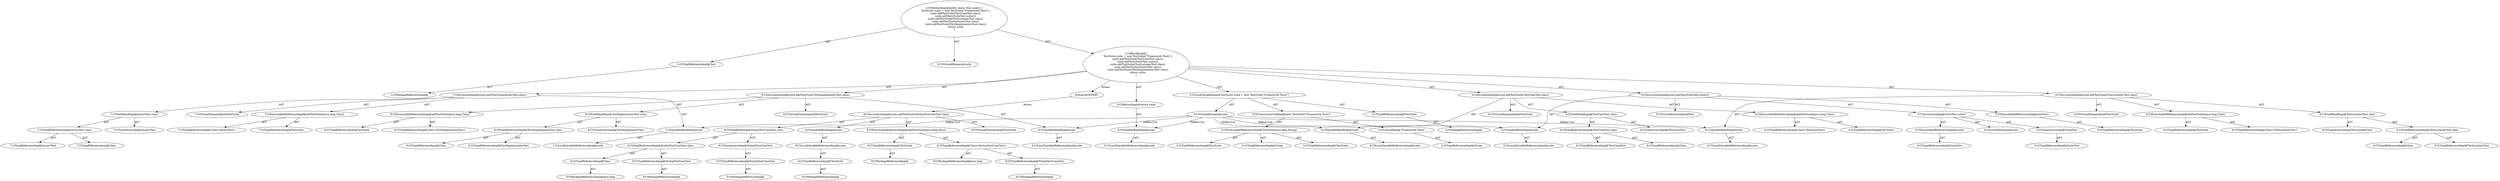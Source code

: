 digraph "suite#?" {
0 [label="2:CtTypeReferenceImpl@Test" shape=ellipse]
1 [label="2:CtPackageReferenceImpl@" shape=ellipse]
2 [label="2:CtVirtualElement@suite" shape=ellipse]
3 [label="3:CtTypeReferenceImpl@TestSuite" shape=ellipse]
4 [label="3:CtPackageReferenceImpl@" shape=ellipse]
5 [label="3:CtExecutableReferenceImpl@TestSuite(java.lang.String)" shape=ellipse]
6 [label="3:CtTypeReferenceImpl@TestSuite" shape=ellipse]
7 [label="3:CtTypeReferenceImpl@TestSuite" shape=ellipse]
8 [label="3:CtTypeReferenceImpl@String" shape=ellipse]
9 [label="3:CtLiteralImpl@\"Framework Tests\"" shape=ellipse]
10 [label="3:CtTypeReferenceImpl@String" shape=ellipse]
11 [label="3:CtConstructorCallImpl@new TestSuite(\"Framework Tests\")" shape=ellipse]
12 [label="3:CtVirtualElement@suite" shape=ellipse]
13 [label="3:CtLocalVariableImpl@TestSuite suite = new TestSuite(\"Framework Tests\")" shape=ellipse]
14 [label="4:CtExecutableReferenceImpl@addTestSuite(java.lang.Class)" shape=ellipse]
15 [label="4:CtTypeReferenceImpl@TestSuite" shape=ellipse]
16 [label="4:CtTypeReferenceImpl@Class<TestCaseTest>" shape=ellipse]
17 [label="4:CtVirtualElement@addTestSuite" shape=ellipse]
18 [label="4:CtVariableReadImpl@suite" shape=ellipse]
19 [label="4:CtLocalVariableReferenceImpl@suite" shape=ellipse]
20 [label="4:CtFieldReferenceImpl@TestCaseTest.class" shape=ellipse]
21 [label="4:CtTypeReferenceImpl@TestCaseTest" shape=ellipse]
22 [label="4:CtTypeReferenceImpl@Class" shape=ellipse]
23 [label="4:CtFieldReadImpl@TestCaseTest.class" shape=ellipse]
24 [label="4:CtTypeAccessImpl@TestCaseTest" shape=ellipse]
25 [label="4:CtInvocationImpl@suite.addTestSuite(TestCaseTest.class)" shape=ellipse]
26 [label="5:CtExecutableReferenceImpl@addTest()" shape=ellipse]
27 [label="5:CtTypeReferenceImpl@TestSuite" shape=ellipse]
28 [label="5:CtVirtualElement@addTest" shape=ellipse]
29 [label="5:CtVariableReadImpl@suite" shape=ellipse]
30 [label="5:CtLocalVariableReferenceImpl@suite" shape=ellipse]
31 [label="5:CtExecutableReferenceImpl@suite()" shape=ellipse]
32 [label="5:CtTypeReferenceImpl@SuiteTest" shape=ellipse]
33 [label="5:CtVirtualElement@suite" shape=ellipse]
34 [label="5:CtTypeAccessImpl@SuiteTest" shape=ellipse]
35 [label="5:CtTypeReferenceImpl@SuiteTest" shape=ellipse]
36 [label="5:CtInvocationImpl@SuiteTest.suite()" shape=ellipse]
37 [label="5:CtInvocationImpl@suite.addTest(SuiteTest.suite())" shape=ellipse]
38 [label="6:CtExecutableReferenceImpl@addTestSuite(java.lang.Class)" shape=ellipse]
39 [label="6:CtTypeReferenceImpl@TestSuite" shape=ellipse]
40 [label="6:CtTypeReferenceImpl@Class<TestListenerTest>" shape=ellipse]
41 [label="6:CtVirtualElement@addTestSuite" shape=ellipse]
42 [label="6:CtVariableReadImpl@suite" shape=ellipse]
43 [label="6:CtLocalVariableReferenceImpl@suite" shape=ellipse]
44 [label="6:CtFieldReferenceImpl@TestListenerTest.class" shape=ellipse]
45 [label="6:CtTypeReferenceImpl@TestListenerTest" shape=ellipse]
46 [label="6:CtTypeReferenceImpl@Class" shape=ellipse]
47 [label="6:CtFieldReadImpl@TestListenerTest.class" shape=ellipse]
48 [label="6:CtTypeAccessImpl@TestListenerTest" shape=ellipse]
49 [label="6:CtInvocationImpl@suite.addTestSuite(TestListenerTest.class)" shape=ellipse]
50 [label="7:CtExecutableReferenceImpl@addTestSuite(java.lang.Class)" shape=ellipse]
51 [label="7:CtTypeReferenceImpl@TestSuite" shape=ellipse]
52 [label="7:CtTypeReferenceImpl@Class<AssertTest>" shape=ellipse]
53 [label="7:CtVirtualElement@addTestSuite" shape=ellipse]
54 [label="7:CtVariableReadImpl@suite" shape=ellipse]
55 [label="7:CtLocalVariableReferenceImpl@suite" shape=ellipse]
56 [label="7:CtFieldReferenceImpl@AssertTest.class" shape=ellipse]
57 [label="7:CtTypeReferenceImpl@AssertTest" shape=ellipse]
58 [label="7:CtTypeReferenceImpl@Class" shape=ellipse]
59 [label="7:CtFieldReadImpl@AssertTest.class" shape=ellipse]
60 [label="7:CtTypeAccessImpl@AssertTest" shape=ellipse]
61 [label="7:CtInvocationImpl@suite.addTestSuite(AssertTest.class)" shape=ellipse]
62 [label="8:CtExecutableReferenceImpl@addTestSuite(java.lang.Class)" shape=ellipse]
63 [label="8:CtTypeReferenceImpl@TestSuite" shape=ellipse]
64 [label="8:CtTypeReferenceImpl@Class<TestImplementorTest>" shape=ellipse]
65 [label="8:CtVirtualElement@addTestSuite" shape=ellipse]
66 [label="8:CtVariableReadImpl@suite" shape=ellipse]
67 [label="8:CtLocalVariableReferenceImpl@suite" shape=ellipse]
68 [label="8:CtFieldReferenceImpl@TestImplementorTest.class" shape=ellipse]
69 [label="8:CtTypeReferenceImpl@TestImplementorTest" shape=ellipse]
70 [label="8:CtTypeReferenceImpl@Class" shape=ellipse]
71 [label="8:CtFieldReadImpl@TestImplementorTest.class" shape=ellipse]
72 [label="8:CtTypeAccessImpl@TestImplementorTest" shape=ellipse]
73 [label="8:CtInvocationImpl@suite.addTestSuite(TestImplementorTest.class)" shape=ellipse]
74 [label="9:CtVariableReadImpl@suite" shape=ellipse]
75 [label="9:CtLocalVariableReferenceImpl@suite" shape=ellipse]
76 [label="9:CtReturnImpl@return suite" shape=ellipse]
77 [label="2:CtBlockImpl@\{
    TestSuite suite = new TestSuite(\"Framework Tests\");
    suite.addTestSuite(TestCaseTest.class);
    suite.addTest(SuiteTest.suite());
    suite.addTestSuite(TestListenerTest.class);
    suite.addTestSuite(AssertTest.class);
    suite.addTestSuite(TestImplementorTest.class);
    return suite;
\}" shape=ellipse]
78 [label="2:CtMethodImpl@public static Test suite() \{
    TestSuite suite = new TestSuite(\"Framework Tests\");
    suite.addTestSuite(TestCaseTest.class);
    suite.addTest(SuiteTest.suite());
    suite.addTestSuite(TestListenerTest.class);
    suite.addTestSuite(AssertTest.class);
    suite.addTestSuite(TestImplementorTest.class);
    return suite;
\}" shape=ellipse]
79 [label="9:Insert@INSERT" shape=ellipse]
80 [label="9:CtPackageReferenceImpl@" shape=ellipse]
81 [label="9:CtTypeReferenceImpl@TestSuite" shape=ellipse]
82 [label="9:CtLocalVariableReferenceImpl@suite" shape=ellipse]
83 [label="9:CtVariableReadImpl@suite" shape=ellipse]
84 [label="9:CtPackageReferenceImpl@" shape=ellipse]
85 [label="9:CtTypeReferenceImpl@TestSuite" shape=ellipse]
86 [label="9:CtPackageReferenceImpl@java.lang" shape=ellipse]
87 [label="9:CtPackageReferenceImpl@" shape=ellipse]
88 [label="9:CtTypeReferenceImpl@NoArgTestCaseTest" shape=ellipse]
89 [label="9:CtTypeReferenceImpl@Class<NoArgTestCaseTest>" shape=ellipse]
90 [label="9:CtExecutableReferenceImpl@addTestSuite(java.lang.Class)" shape=ellipse]
91 [label="9:CtPackageReferenceImpl@" shape=ellipse]
92 [label="9:CtTypeReferenceImpl@NoArgTestCaseTest" shape=ellipse]
93 [label="9:CtTypeAccessImpl@NoArgTestCaseTest" shape=ellipse]
94 [label="9:CtPackageReferenceImpl@" shape=ellipse]
95 [label="9:CtTypeReferenceImpl@NoArgTestCaseTest" shape=ellipse]
96 [label="9:CtPackageReferenceImpl@java.lang" shape=ellipse]
97 [label="9:CtTypeReferenceImpl@Class" shape=ellipse]
98 [label="9:CtFieldReferenceImpl@NoArgTestCaseTest.class" shape=ellipse]
99 [label="9:CtFieldReadImpl@NoArgTestCaseTest.class" shape=ellipse]
100 [label="9:CtInvocationImpl@suite.addTestSuite(NoArgTestCaseTest.class)" shape=ellipse]
101 [label="9:CtVirtualElement@addTestSuite" shape=ellipse]
0 -> 1 [label="AST"];
3 -> 4 [label="AST"];
5 -> 6 [label="AST"];
5 -> 7 [label="AST"];
5 -> 8 [label="AST"];
9 -> 10 [label="AST"];
11 -> 5 [label="AST"];
11 -> 9 [label="AST"];
12 -> 18 [label="Define-Use"];
12 -> 29 [label="Define-Use"];
12 -> 42 [label="Define-Use"];
12 -> 54 [label="Define-Use"];
12 -> 66 [label="Define-Use"];
12 -> 74 [label="Define-Use"];
13 -> 12 [label="AST"];
13 -> 3 [label="AST"];
13 -> 11 [label="AST"];
14 -> 15 [label="AST"];
14 -> 16 [label="AST"];
18 -> 19 [label="AST"];
20 -> 21 [label="AST"];
20 -> 22 [label="AST"];
23 -> 24 [label="AST"];
23 -> 20 [label="AST"];
25 -> 17 [label="AST"];
25 -> 18 [label="AST"];
25 -> 14 [label="AST"];
25 -> 23 [label="AST"];
26 -> 27 [label="AST"];
29 -> 30 [label="AST"];
31 -> 32 [label="AST"];
34 -> 35 [label="AST"];
36 -> 33 [label="AST"];
36 -> 34 [label="AST"];
36 -> 31 [label="AST"];
37 -> 28 [label="AST"];
37 -> 29 [label="AST"];
37 -> 26 [label="AST"];
37 -> 36 [label="AST"];
38 -> 39 [label="AST"];
38 -> 40 [label="AST"];
42 -> 43 [label="AST"];
44 -> 45 [label="AST"];
44 -> 46 [label="AST"];
47 -> 48 [label="AST"];
47 -> 44 [label="AST"];
49 -> 41 [label="AST"];
49 -> 42 [label="AST"];
49 -> 38 [label="AST"];
49 -> 47 [label="AST"];
50 -> 51 [label="AST"];
50 -> 52 [label="AST"];
54 -> 55 [label="AST"];
56 -> 57 [label="AST"];
56 -> 58 [label="AST"];
59 -> 60 [label="AST"];
59 -> 56 [label="AST"];
61 -> 53 [label="AST"];
61 -> 54 [label="AST"];
61 -> 50 [label="AST"];
61 -> 59 [label="AST"];
62 -> 63 [label="AST"];
62 -> 64 [label="AST"];
66 -> 67 [label="AST"];
68 -> 69 [label="AST"];
68 -> 70 [label="AST"];
71 -> 72 [label="AST"];
71 -> 68 [label="AST"];
73 -> 65 [label="AST"];
73 -> 66 [label="AST"];
73 -> 62 [label="AST"];
73 -> 71 [label="AST"];
74 -> 75 [label="AST"];
76 -> 74 [label="AST"];
77 -> 13 [label="AST"];
77 -> 25 [label="AST"];
77 -> 37 [label="AST"];
77 -> 49 [label="AST"];
77 -> 61 [label="AST"];
77 -> 73 [label="AST"];
77 -> 76 [label="AST"];
77 -> 79 [label="Action"];
78 -> 2 [label="AST"];
78 -> 0 [label="AST"];
78 -> 77 [label="AST"];
79 -> 100 [label="Action"];
81 -> 80 [label="AST"];
82 -> 81 [label="AST"];
83 -> 82 [label="AST"];
85 -> 84 [label="AST"];
88 -> 87 [label="AST"];
89 -> 86 [label="AST"];
89 -> 88 [label="AST"];
90 -> 85 [label="AST"];
90 -> 89 [label="AST"];
92 -> 91 [label="AST"];
93 -> 92 [label="AST"];
95 -> 94 [label="AST"];
97 -> 96 [label="AST"];
98 -> 95 [label="AST"];
98 -> 97 [label="AST"];
99 -> 93 [label="AST"];
99 -> 98 [label="AST"];
100 -> 101 [label="AST"];
100 -> 83 [label="AST"];
100 -> 90 [label="AST"];
100 -> 99 [label="AST"];
}